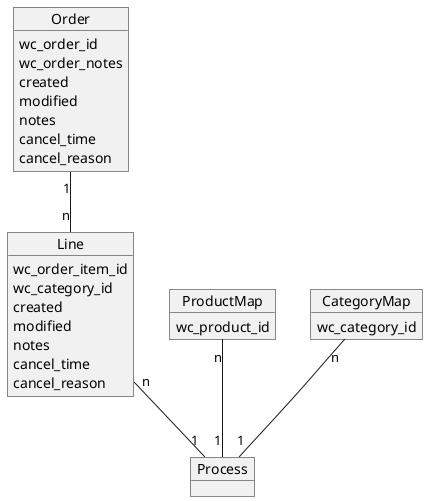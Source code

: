 @startuml

/'

When an order is completed (or reaches a configured completion state) in a
WooCommerce site, a plugin notifies the Iris site with the order details. This
details are stored in the models `Order` and `Line`. Both models keep the
corresponding Wordpress ids. Orders will keep a copy of the order notes in
WooCommerce. Lines will also keep an identifier for the WooCommerce category.

'/

object Order
object Line

Order "1" -- "n" Line

Order : wc_order_id
Order : wc_order_notes

Line : wc_order_item_id
Line : wc_category_id

/'

Both models support Iris timestamps, notes and cancelations.

The WooCommerce plugin will keep the notes updated.

Cancelation of orders in the WooCommerce site will be notified by the plugin.
Deletion of orders or lines will be notified to Iris as cancelations with a
custom text like "Deleted in WooCommerce.".

'/

Order : created
Order : modified
Order : notes
Order : cancel_time
Order : cancel_reason
Line : created
Line : modified
Line : notes
Line : cancel_time
Line : cancel_reason

/'

Two models will keep maps between WooCommerce IDs and Iris processes. One for
individual WooCommerce products and another for the WooCommerce categories.

When a new order is notified to Iris, each line will be inspected to find the
Iris internal process with the set of associated steps. First, the product ID
maps will be checked, and then the category maps. Proper items will be created
in Iris to represent them using this maps and the line will also store the
located process reference.

'/

object ProductMap
object CategoryMap
object Process

Line "n" -- "1" Process

ProductMap : wc_product_id
ProductMap "n" -- "1" Process

CategoryMap : wc_category_id
CategoryMap "n" -- "1" Process

@enduml
